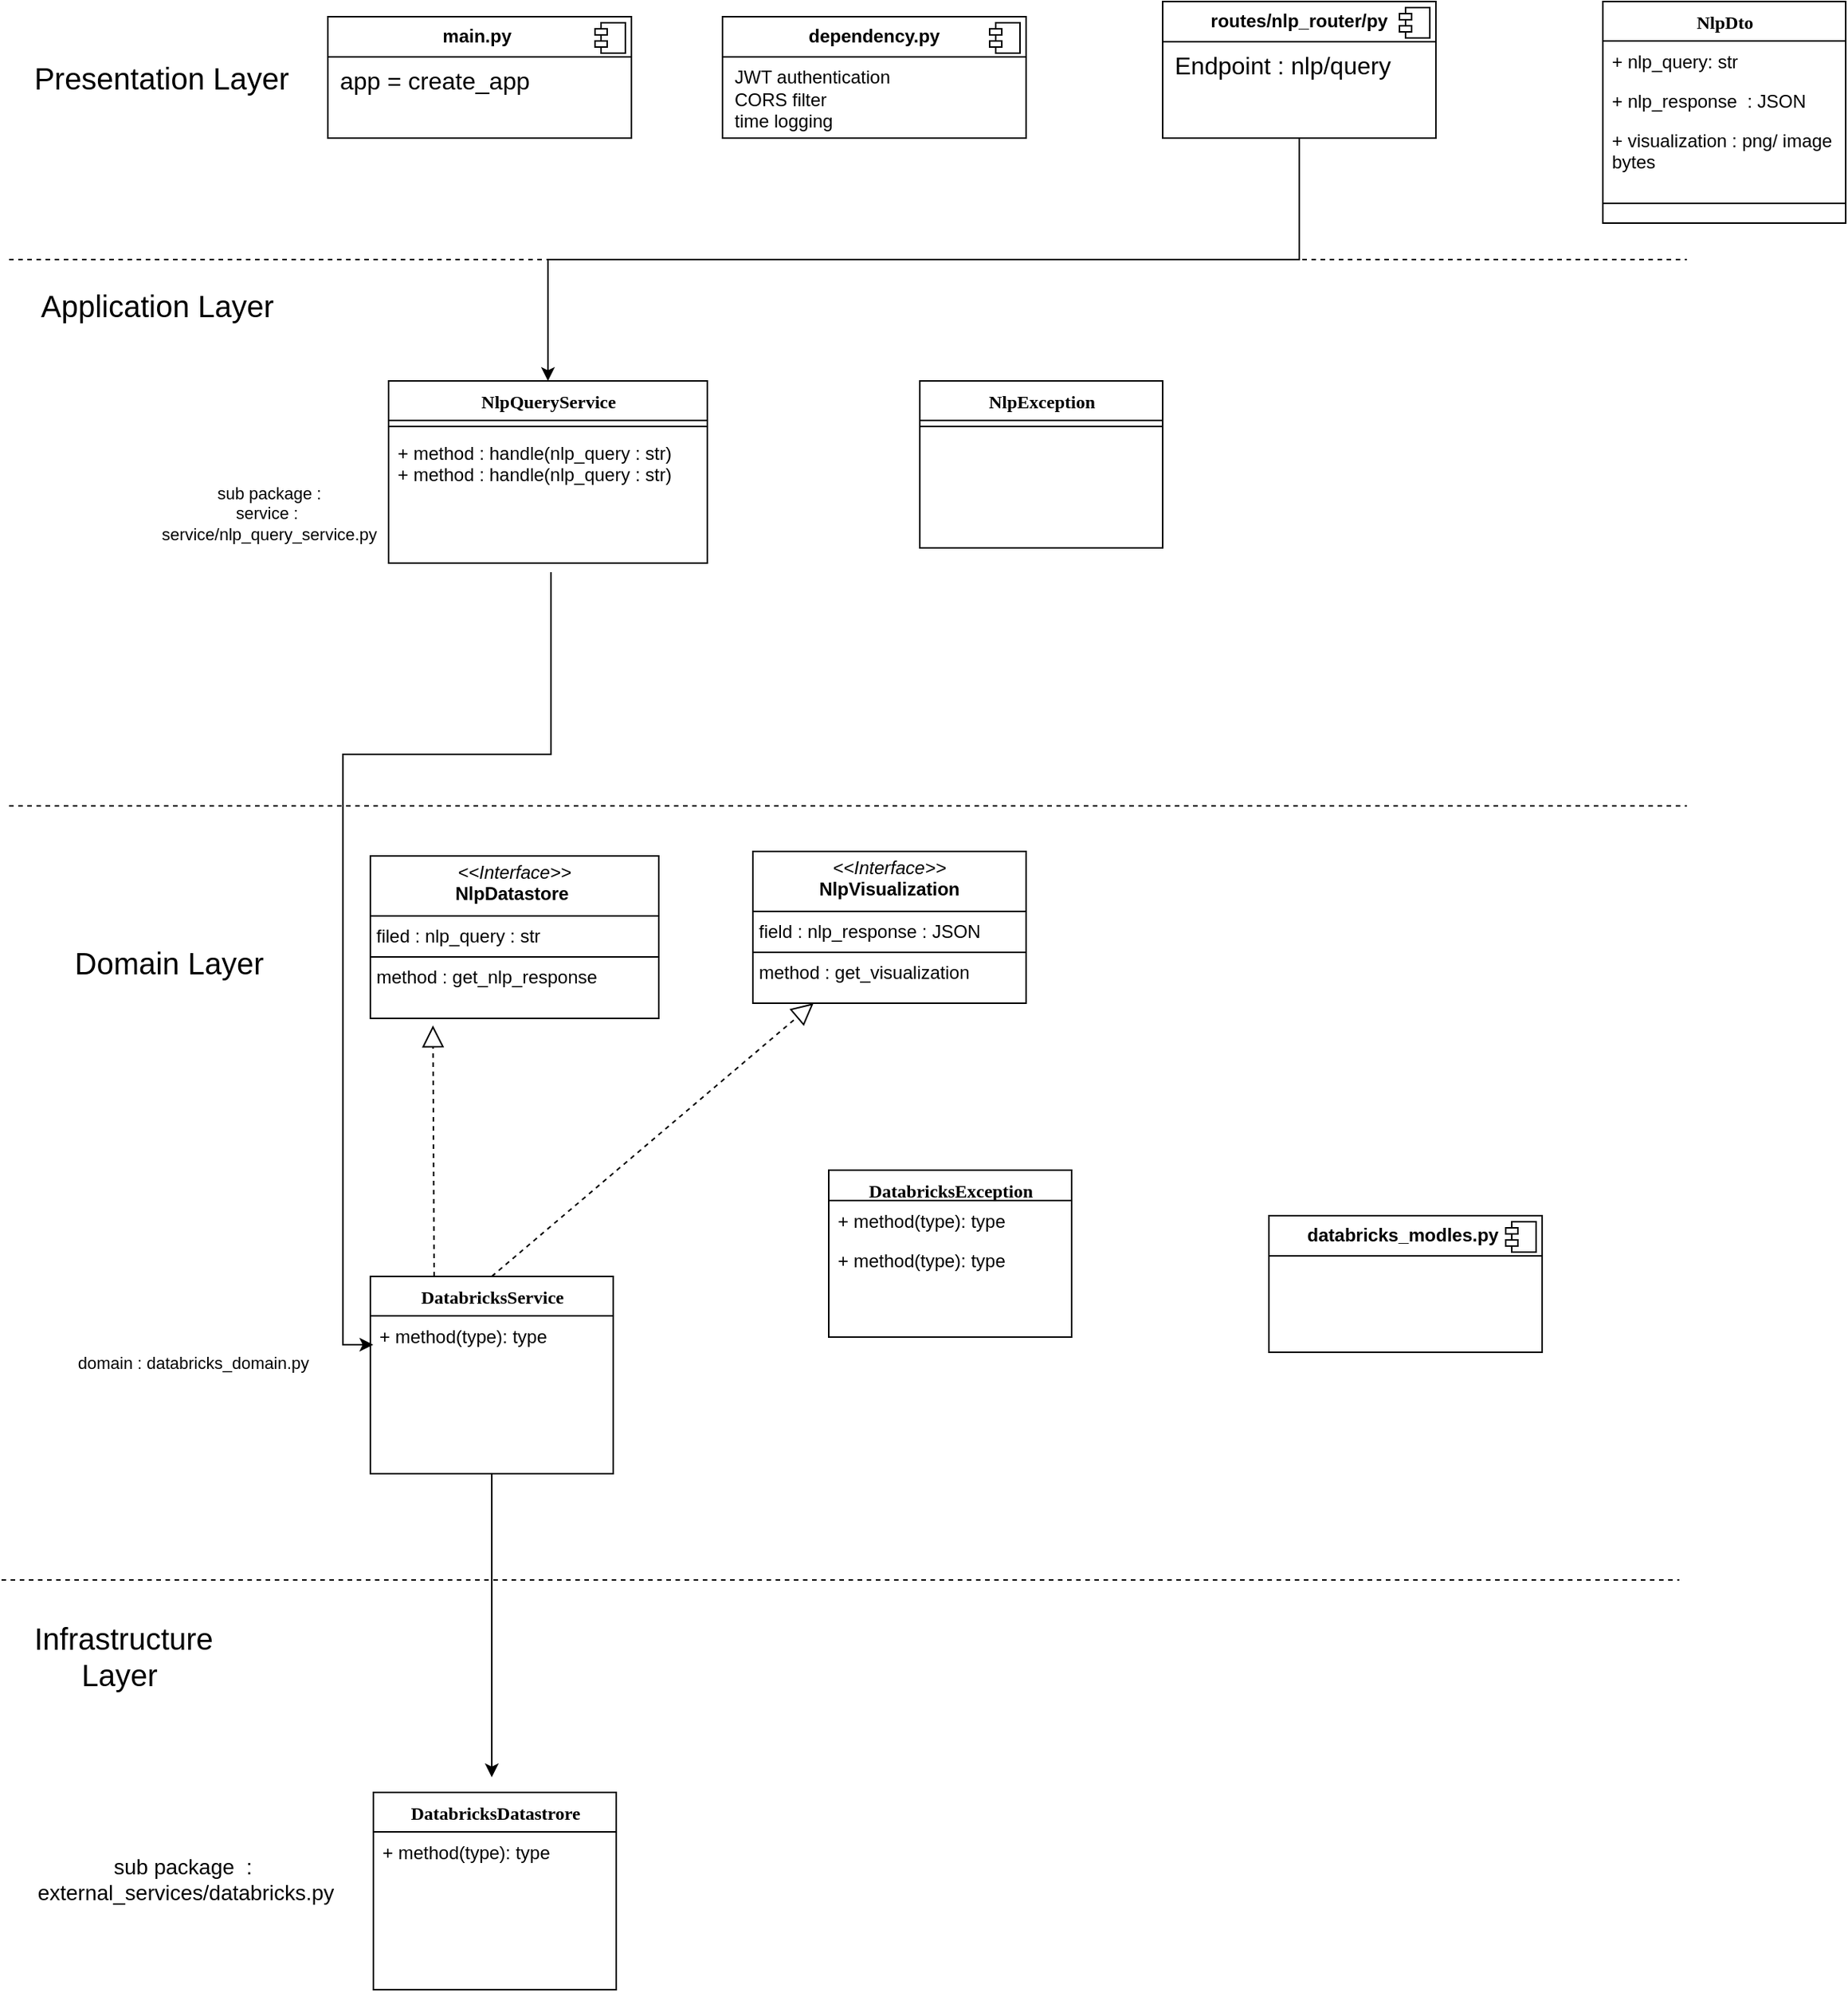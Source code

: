 <mxfile version="27.1.3">
  <diagram name="Page-1" id="9f46799a-70d6-7492-0946-bef42562c5a5">
    <mxGraphModel dx="2770" dy="1073" grid="1" gridSize="10" guides="1" tooltips="1" connect="1" arrows="1" fold="1" page="1" pageScale="1" pageWidth="1100" pageHeight="850" background="none" math="0" shadow="0">
      <root>
        <mxCell id="0" />
        <mxCell id="1" parent="0" />
        <mxCell id="78961159f06e98e8-17" value="NlpException" style="swimlane;html=1;fontStyle=1;align=center;verticalAlign=top;childLayout=stackLayout;horizontal=1;startSize=26;horizontalStack=0;resizeParent=1;resizeLast=0;collapsible=1;marginBottom=0;swimlaneFillColor=#ffffff;rounded=0;shadow=0;comic=0;labelBackgroundColor=none;strokeWidth=1;fillColor=none;fontFamily=Verdana;fontSize=12" parent="1" vertex="1">
          <mxGeometry x="600" y="360" width="160" height="110" as="geometry" />
        </mxCell>
        <mxCell id="78961159f06e98e8-19" value="" style="line;html=1;strokeWidth=1;fillColor=none;align=left;verticalAlign=middle;spacingTop=-1;spacingLeft=3;spacingRight=3;rotatable=0;labelPosition=right;points=[];portConstraint=eastwest;" parent="78961159f06e98e8-17" vertex="1">
          <mxGeometry y="26" width="160" height="8" as="geometry" />
        </mxCell>
        <mxCell id="khlfSRlmgliCOFuRG5Gb-53" style="edgeStyle=orthogonalEdgeStyle;rounded=0;orthogonalLoop=1;jettySize=auto;html=1;" edge="1" parent="1" source="78961159f06e98e8-82">
          <mxGeometry relative="1" as="geometry">
            <mxPoint x="318" y="1280" as="targetPoint" />
          </mxGeometry>
        </mxCell>
        <mxCell id="78961159f06e98e8-82" value="DatabricksService" style="swimlane;html=1;fontStyle=1;align=center;verticalAlign=top;childLayout=stackLayout;horizontal=1;startSize=26;horizontalStack=0;resizeParent=1;resizeLast=0;collapsible=1;marginBottom=0;swimlaneFillColor=#ffffff;rounded=0;shadow=0;comic=0;labelBackgroundColor=none;strokeWidth=1;fillColor=none;fontFamily=Verdana;fontSize=12" parent="1" vertex="1">
          <mxGeometry x="238" y="950" width="160" height="130" as="geometry" />
        </mxCell>
        <mxCell id="78961159f06e98e8-91" value="+ method(type): type" style="text;html=1;strokeColor=none;fillColor=none;align=left;verticalAlign=top;spacingLeft=4;spacingRight=4;whiteSpace=wrap;overflow=hidden;rotatable=0;points=[[0,0.5],[1,0.5]];portConstraint=eastwest;" parent="78961159f06e98e8-82" vertex="1">
          <mxGeometry y="26" width="160" height="26" as="geometry" />
        </mxCell>
        <mxCell id="khlfSRlmgliCOFuRG5Gb-1" value="&lt;p style=&quot;margin:0px;margin-top:6px;text-align:center;&quot;&gt;&lt;b&gt;main.py&amp;nbsp;&lt;/b&gt;&lt;/p&gt;&lt;hr size=&quot;1&quot; style=&quot;border-style:solid;&quot;&gt;&lt;p style=&quot;margin:0px;margin-left:8px;&quot;&gt;&lt;font style=&quot;font-size: 16px;&quot;&gt;app = create_app&lt;/font&gt;&lt;/p&gt;" style="align=left;overflow=fill;html=1;dropTarget=0;whiteSpace=wrap;" vertex="1" parent="1">
          <mxGeometry x="210" y="120" width="200" height="80" as="geometry" />
        </mxCell>
        <mxCell id="khlfSRlmgliCOFuRG5Gb-2" value="" style="shape=component;jettyWidth=8;jettyHeight=4;" vertex="1" parent="khlfSRlmgliCOFuRG5Gb-1">
          <mxGeometry x="1" width="20" height="20" relative="1" as="geometry">
            <mxPoint x="-24" y="4" as="offset" />
          </mxGeometry>
        </mxCell>
        <mxCell id="khlfSRlmgliCOFuRG5Gb-3" value="&lt;p style=&quot;margin:0px;margin-top:6px;text-align:center;&quot;&gt;&lt;b&gt;dependency.py&lt;/b&gt;&lt;/p&gt;&lt;hr size=&quot;1&quot; style=&quot;border-style:solid;&quot;&gt;&lt;p style=&quot;margin:0px;margin-left:8px;&quot;&gt;JWT authentication&lt;/p&gt;&lt;p style=&quot;margin:0px;margin-left:8px;&quot;&gt;CORS filter&lt;/p&gt;&lt;p style=&quot;margin:0px;margin-left:8px;&quot;&gt;time logging&lt;/p&gt;" style="align=left;overflow=fill;html=1;dropTarget=0;whiteSpace=wrap;" vertex="1" parent="1">
          <mxGeometry x="470" y="120" width="200" height="80" as="geometry" />
        </mxCell>
        <mxCell id="khlfSRlmgliCOFuRG5Gb-4" value="" style="shape=component;jettyWidth=8;jettyHeight=4;" vertex="1" parent="khlfSRlmgliCOFuRG5Gb-3">
          <mxGeometry x="1" width="20" height="20" relative="1" as="geometry">
            <mxPoint x="-24" y="4" as="offset" />
          </mxGeometry>
        </mxCell>
        <mxCell id="khlfSRlmgliCOFuRG5Gb-51" style="edgeStyle=orthogonalEdgeStyle;rounded=0;orthogonalLoop=1;jettySize=auto;html=1;exitX=0.5;exitY=1;exitDx=0;exitDy=0;" edge="1" parent="1" source="khlfSRlmgliCOFuRG5Gb-5" target="khlfSRlmgliCOFuRG5Gb-12">
          <mxGeometry relative="1" as="geometry" />
        </mxCell>
        <mxCell id="khlfSRlmgliCOFuRG5Gb-5" value="&lt;p style=&quot;margin:0px;margin-top:6px;text-align:center;&quot;&gt;&lt;b&gt;routes/nlp_router/py&lt;/b&gt;&lt;/p&gt;&lt;hr size=&quot;1&quot; style=&quot;border-style:solid;&quot;&gt;&lt;p style=&quot;margin:0px;margin-left:8px;&quot;&gt;&lt;font style=&quot;font-size: 16px;&quot;&gt;Endpoint : nlp/query&lt;/font&gt;&lt;/p&gt;" style="align=left;overflow=fill;html=1;dropTarget=0;whiteSpace=wrap;" vertex="1" parent="1">
          <mxGeometry x="760" y="110" width="180" height="90" as="geometry" />
        </mxCell>
        <mxCell id="khlfSRlmgliCOFuRG5Gb-6" value="" style="shape=component;jettyWidth=8;jettyHeight=4;" vertex="1" parent="khlfSRlmgliCOFuRG5Gb-5">
          <mxGeometry x="1" width="20" height="20" relative="1" as="geometry">
            <mxPoint x="-24" y="4" as="offset" />
          </mxGeometry>
        </mxCell>
        <mxCell id="khlfSRlmgliCOFuRG5Gb-8" value="" style="endArrow=none;dashed=1;html=1;rounded=0;" edge="1" parent="1">
          <mxGeometry width="50" height="50" relative="1" as="geometry">
            <mxPoint y="280" as="sourcePoint" />
            <mxPoint x="1105.333" y="280" as="targetPoint" />
          </mxGeometry>
        </mxCell>
        <mxCell id="khlfSRlmgliCOFuRG5Gb-9" value="&lt;font style=&quot;font-size: 20px;&quot;&gt;Presentation Layer&lt;/font&gt;" style="text;html=1;align=center;verticalAlign=middle;resizable=0;points=[];autosize=1;strokeColor=none;fillColor=none;" vertex="1" parent="1">
          <mxGeometry x="5" y="140" width="190" height="40" as="geometry" />
        </mxCell>
        <mxCell id="khlfSRlmgliCOFuRG5Gb-52" style="edgeStyle=orthogonalEdgeStyle;rounded=0;orthogonalLoop=1;jettySize=auto;html=1;entryX=0;entryY=0.5;entryDx=0;entryDy=0;" edge="1" parent="1">
          <mxGeometry relative="1" as="geometry">
            <mxPoint x="357.001" y="486" as="sourcePoint" />
            <mxPoint x="239.91" y="995.0" as="targetPoint" />
            <Array as="points">
              <mxPoint x="356.91" y="606" />
              <mxPoint x="219.91" y="606" />
              <mxPoint x="219.91" y="995" />
            </Array>
          </mxGeometry>
        </mxCell>
        <mxCell id="khlfSRlmgliCOFuRG5Gb-12" value="NlpQueryService" style="swimlane;html=1;fontStyle=1;align=center;verticalAlign=top;childLayout=stackLayout;horizontal=1;startSize=26;horizontalStack=0;resizeParent=1;resizeLast=0;collapsible=1;marginBottom=0;swimlaneFillColor=#ffffff;rounded=0;shadow=0;comic=0;labelBackgroundColor=none;strokeWidth=1;fillColor=none;fontFamily=Verdana;fontSize=12" vertex="1" parent="1">
          <mxGeometry x="250" y="360" width="210" height="120" as="geometry" />
        </mxCell>
        <mxCell id="khlfSRlmgliCOFuRG5Gb-20" value="" style="line;html=1;strokeWidth=1;fillColor=none;align=left;verticalAlign=middle;spacingTop=-1;spacingLeft=3;spacingRight=3;rotatable=0;labelPosition=right;points=[];portConstraint=eastwest;" vertex="1" parent="khlfSRlmgliCOFuRG5Gb-12">
          <mxGeometry y="26" width="210" height="8" as="geometry" />
        </mxCell>
        <mxCell id="khlfSRlmgliCOFuRG5Gb-21" value="+ method : handle(nlp_query : str)&lt;div&gt;+ method : handle(nlp_query : str)&lt;/div&gt;" style="text;html=1;strokeColor=none;fillColor=none;align=left;verticalAlign=top;spacingLeft=4;spacingRight=4;whiteSpace=wrap;overflow=hidden;rotatable=0;points=[[0,0.5],[1,0.5]];portConstraint=eastwest;" vertex="1" parent="khlfSRlmgliCOFuRG5Gb-12">
          <mxGeometry y="34" width="210" height="76" as="geometry" />
        </mxCell>
        <mxCell id="khlfSRlmgliCOFuRG5Gb-27" value="&lt;font style=&quot;font-size: 20px;&quot;&gt;Application Layer&amp;nbsp;&lt;/font&gt;" style="text;html=1;align=center;verticalAlign=middle;resizable=0;points=[];autosize=1;strokeColor=none;fillColor=none;" vertex="1" parent="1">
          <mxGeometry x="10" y="290" width="180" height="40" as="geometry" />
        </mxCell>
        <mxCell id="khlfSRlmgliCOFuRG5Gb-30" value="DatabricksException" style="swimlane;html=1;fontStyle=1;align=center;verticalAlign=top;childLayout=stackLayout;horizontal=1;startSize=20;horizontalStack=0;resizeParent=1;resizeLast=0;collapsible=1;marginBottom=0;swimlaneFillColor=#ffffff;rounded=0;shadow=0;comic=0;labelBackgroundColor=none;strokeWidth=1;fillColor=none;fontFamily=Verdana;fontSize=12" vertex="1" parent="1">
          <mxGeometry x="540" y="880" width="160" height="110" as="geometry" />
        </mxCell>
        <mxCell id="khlfSRlmgliCOFuRG5Gb-31" value="+ method(type): type" style="text;html=1;strokeColor=none;fillColor=none;align=left;verticalAlign=top;spacingLeft=4;spacingRight=4;whiteSpace=wrap;overflow=hidden;rotatable=0;points=[[0,0.5],[1,0.5]];portConstraint=eastwest;" vertex="1" parent="khlfSRlmgliCOFuRG5Gb-30">
          <mxGeometry y="20" width="160" height="26" as="geometry" />
        </mxCell>
        <mxCell id="khlfSRlmgliCOFuRG5Gb-32" value="+ method(type): type" style="text;html=1;strokeColor=none;fillColor=none;align=left;verticalAlign=top;spacingLeft=4;spacingRight=4;whiteSpace=wrap;overflow=hidden;rotatable=0;points=[[0,0.5],[1,0.5]];portConstraint=eastwest;" vertex="1" parent="khlfSRlmgliCOFuRG5Gb-30">
          <mxGeometry y="46" width="160" height="26" as="geometry" />
        </mxCell>
        <mxCell id="khlfSRlmgliCOFuRG5Gb-34" value="" style="endArrow=none;dashed=1;html=1;rounded=0;" edge="1" parent="1">
          <mxGeometry width="50" height="50" relative="1" as="geometry">
            <mxPoint y="640" as="sourcePoint" />
            <mxPoint x="1105.333" y="640" as="targetPoint" />
          </mxGeometry>
        </mxCell>
        <mxCell id="khlfSRlmgliCOFuRG5Gb-36" value="&lt;font style=&quot;font-size: 20px;&quot;&gt;Domain Layer&lt;/font&gt;" style="text;html=1;align=center;verticalAlign=middle;resizable=0;points=[];autosize=1;strokeColor=none;fillColor=none;" vertex="1" parent="1">
          <mxGeometry x="30" y="723" width="150" height="40" as="geometry" />
        </mxCell>
        <mxCell id="khlfSRlmgliCOFuRG5Gb-37" value="&lt;p style=&quot;margin:0px;margin-top:4px;text-align:center;&quot;&gt;&lt;i&gt;&amp;lt;&amp;lt;Interface&amp;gt;&amp;gt;&lt;/i&gt;&lt;br&gt;&lt;b&gt;NlpDatastore&amp;nbsp;&lt;/b&gt;&lt;/p&gt;&lt;hr size=&quot;1&quot; style=&quot;border-style:solid;&quot;&gt;&lt;p style=&quot;margin:0px;margin-left:4px;&quot;&gt;filed : nlp_query : str&lt;/p&gt;&lt;hr size=&quot;1&quot; style=&quot;border-style:solid;&quot;&gt;&lt;p style=&quot;margin:0px;margin-left:4px;&quot;&gt;method : get_nlp_response&lt;/p&gt;" style="verticalAlign=top;align=left;overflow=fill;html=1;whiteSpace=wrap;" vertex="1" parent="1">
          <mxGeometry x="238" y="673" width="190" height="107" as="geometry" />
        </mxCell>
        <mxCell id="khlfSRlmgliCOFuRG5Gb-38" value="&lt;p style=&quot;margin:0px;margin-top:4px;text-align:center;&quot;&gt;&lt;i&gt;&amp;lt;&amp;lt;Interface&amp;gt;&amp;gt;&lt;/i&gt;&lt;br&gt;&lt;b&gt;NlpVisualization&lt;/b&gt;&lt;/p&gt;&lt;hr size=&quot;1&quot; style=&quot;border-style:solid;&quot;&gt;&lt;p style=&quot;margin:0px;margin-left:4px;&quot;&gt;field : nlp_response : JSON&lt;/p&gt;&lt;hr size=&quot;1&quot; style=&quot;border-style:solid;&quot;&gt;&lt;p style=&quot;margin:0px;margin-left:4px;&quot;&gt;method : get_visualization&lt;/p&gt;" style="verticalAlign=top;align=left;overflow=fill;html=1;whiteSpace=wrap;" vertex="1" parent="1">
          <mxGeometry x="490" y="670" width="180" height="100" as="geometry" />
        </mxCell>
        <mxCell id="khlfSRlmgliCOFuRG5Gb-40" value="" style="endArrow=block;dashed=1;endFill=0;endSize=12;html=1;rounded=0;entryX=0.217;entryY=1.043;entryDx=0;entryDy=0;entryPerimeter=0;" edge="1" parent="1" target="khlfSRlmgliCOFuRG5Gb-37">
          <mxGeometry width="160" relative="1" as="geometry">
            <mxPoint x="280" y="950" as="sourcePoint" />
            <mxPoint x="290" y="790" as="targetPoint" />
          </mxGeometry>
        </mxCell>
        <mxCell id="khlfSRlmgliCOFuRG5Gb-41" value="" style="endArrow=block;dashed=1;endFill=0;endSize=12;html=1;rounded=0;entryX=0.217;entryY=1.043;entryDx=0;entryDy=0;entryPerimeter=0;exitX=0.5;exitY=0;exitDx=0;exitDy=0;" edge="1" parent="1" source="78961159f06e98e8-82">
          <mxGeometry width="160" relative="1" as="geometry">
            <mxPoint x="531" y="935" as="sourcePoint" />
            <mxPoint x="530" y="770" as="targetPoint" />
          </mxGeometry>
        </mxCell>
        <mxCell id="khlfSRlmgliCOFuRG5Gb-44" value="sub package :&lt;div&gt;service :&amp;nbsp;&lt;/div&gt;&lt;div&gt;service/nlp_query_service.py&lt;br&gt;&lt;br&gt;&lt;/div&gt;" style="edgeLabel;html=1;align=center;verticalAlign=middle;resizable=0;points=[];" vertex="1" connectable="0" parent="1">
          <mxGeometry x="50" y="470" width="210" as="geometry">
            <mxPoint x="16" y="-16" as="offset" />
          </mxGeometry>
        </mxCell>
        <mxCell id="khlfSRlmgliCOFuRG5Gb-45" value="&lt;span style=&quot;background-color: light-dark(#ffffff, var(--ge-dark-color, #121212)); color: light-dark(rgb(0, 0, 0), rgb(255, 255, 255));&quot;&gt;domain : databricks_domain.py&lt;/span&gt;&lt;div&gt;&lt;br&gt;&lt;/div&gt;" style="edgeLabel;html=1;align=center;verticalAlign=middle;resizable=0;points=[];" vertex="1" connectable="0" parent="1">
          <mxGeometry y="1030" width="210" as="geometry">
            <mxPoint x="16" y="-16" as="offset" />
          </mxGeometry>
        </mxCell>
        <mxCell id="khlfSRlmgliCOFuRG5Gb-46" value="" style="endArrow=none;dashed=1;html=1;rounded=0;" edge="1" parent="1">
          <mxGeometry width="50" height="50" relative="1" as="geometry">
            <mxPoint x="-5" y="1150" as="sourcePoint" />
            <mxPoint x="1100.333" y="1150" as="targetPoint" />
          </mxGeometry>
        </mxCell>
        <mxCell id="khlfSRlmgliCOFuRG5Gb-47" value="&lt;font style=&quot;font-size: 20px;&quot;&gt;Infrastructure &lt;br&gt;Layer&amp;nbsp;&lt;/font&gt;" style="text;html=1;align=center;verticalAlign=middle;resizable=0;points=[];autosize=1;strokeColor=none;fillColor=none;" vertex="1" parent="1">
          <mxGeometry x="5" y="1170" width="140" height="60" as="geometry" />
        </mxCell>
        <mxCell id="khlfSRlmgliCOFuRG5Gb-48" value="DatabricksDatastrore" style="swimlane;html=1;fontStyle=1;align=center;verticalAlign=top;childLayout=stackLayout;horizontal=1;startSize=26;horizontalStack=0;resizeParent=1;resizeLast=0;collapsible=1;marginBottom=0;swimlaneFillColor=#ffffff;rounded=0;shadow=0;comic=0;labelBackgroundColor=none;strokeWidth=1;fillColor=none;fontFamily=Verdana;fontSize=12" vertex="1" parent="1">
          <mxGeometry x="240" y="1290" width="160" height="130" as="geometry" />
        </mxCell>
        <mxCell id="khlfSRlmgliCOFuRG5Gb-49" value="+ method(type): type" style="text;html=1;strokeColor=none;fillColor=none;align=left;verticalAlign=top;spacingLeft=4;spacingRight=4;whiteSpace=wrap;overflow=hidden;rotatable=0;points=[[0,0.5],[1,0.5]];portConstraint=eastwest;" vertex="1" parent="khlfSRlmgliCOFuRG5Gb-48">
          <mxGeometry y="26" width="160" height="26" as="geometry" />
        </mxCell>
        <mxCell id="khlfSRlmgliCOFuRG5Gb-50" value="&lt;span style=&quot;background-color: light-dark(#ffffff, var(--ge-dark-color, #121212)); color: light-dark(rgb(0, 0, 0), rgb(255, 255, 255));&quot;&gt;&lt;font style=&quot;font-size: 14px;&quot;&gt;sub package&amp;nbsp; :&amp;nbsp;&lt;/font&gt;&lt;/span&gt;&lt;div&gt;&lt;span style=&quot;background-color: light-dark(#ffffff, var(--ge-dark-color, #121212)); color: light-dark(rgb(0, 0, 0), rgb(255, 255, 255));&quot;&gt;&lt;font style=&quot;font-size: 14px;&quot;&gt;external_services/databricks.py&lt;/font&gt;&lt;/span&gt;&lt;div&gt;&lt;br&gt;&lt;/div&gt;&lt;/div&gt;" style="edgeLabel;html=1;align=center;verticalAlign=middle;resizable=0;points=[];" vertex="1" connectable="0" parent="1">
          <mxGeometry x="-5" y="1370" width="210" as="geometry">
            <mxPoint x="16" y="-16" as="offset" />
          </mxGeometry>
        </mxCell>
        <mxCell id="khlfSRlmgliCOFuRG5Gb-54" value="NlpDto" style="swimlane;html=1;fontStyle=1;align=center;verticalAlign=top;childLayout=stackLayout;horizontal=1;startSize=26;horizontalStack=0;resizeParent=1;resizeLast=0;collapsible=1;marginBottom=0;swimlaneFillColor=#ffffff;rounded=0;shadow=0;comic=0;labelBackgroundColor=none;strokeWidth=1;fillColor=none;fontFamily=Verdana;fontSize=12" vertex="1" parent="1">
          <mxGeometry x="1050" y="110" width="160" height="146" as="geometry" />
        </mxCell>
        <mxCell id="khlfSRlmgliCOFuRG5Gb-55" value="+ nlp_query: str" style="text;html=1;strokeColor=none;fillColor=none;align=left;verticalAlign=top;spacingLeft=4;spacingRight=4;whiteSpace=wrap;overflow=hidden;rotatable=0;points=[[0,0.5],[1,0.5]];portConstraint=eastwest;" vertex="1" parent="khlfSRlmgliCOFuRG5Gb-54">
          <mxGeometry y="26" width="160" height="26" as="geometry" />
        </mxCell>
        <mxCell id="khlfSRlmgliCOFuRG5Gb-56" value="+ nlp_response&amp;nbsp; : JSON" style="text;html=1;strokeColor=none;fillColor=none;align=left;verticalAlign=top;spacingLeft=4;spacingRight=4;whiteSpace=wrap;overflow=hidden;rotatable=0;points=[[0,0.5],[1,0.5]];portConstraint=eastwest;" vertex="1" parent="khlfSRlmgliCOFuRG5Gb-54">
          <mxGeometry y="52" width="160" height="26" as="geometry" />
        </mxCell>
        <mxCell id="khlfSRlmgliCOFuRG5Gb-57" value="+ visualization : png/ image bytes" style="text;html=1;strokeColor=none;fillColor=none;align=left;verticalAlign=top;spacingLeft=4;spacingRight=4;whiteSpace=wrap;overflow=hidden;rotatable=0;points=[[0,0.5],[1,0.5]];portConstraint=eastwest;" vertex="1" parent="khlfSRlmgliCOFuRG5Gb-54">
          <mxGeometry y="78" width="160" height="42" as="geometry" />
        </mxCell>
        <mxCell id="khlfSRlmgliCOFuRG5Gb-58" value="" style="line;html=1;strokeWidth=1;fillColor=none;align=left;verticalAlign=middle;spacingTop=-1;spacingLeft=3;spacingRight=3;rotatable=0;labelPosition=right;points=[];portConstraint=eastwest;" vertex="1" parent="khlfSRlmgliCOFuRG5Gb-54">
          <mxGeometry y="120" width="160" height="26" as="geometry" />
        </mxCell>
        <mxCell id="khlfSRlmgliCOFuRG5Gb-60" value="&lt;p style=&quot;text-align: center; margin: 6px 0px 0px;&quot;&gt;&lt;span style=&quot;background-color: transparent; text-align: left;&quot;&gt;&lt;b&gt;databricks_modles.py&amp;nbsp;&lt;/b&gt;&lt;/span&gt;&lt;/p&gt;&lt;hr size=&quot;1&quot; style=&quot;border-style:solid;&quot;&gt;&lt;p style=&quot;margin:0px;margin-left:8px;&quot;&gt;&lt;br&gt;&lt;/p&gt;" style="align=left;overflow=fill;html=1;dropTarget=0;whiteSpace=wrap;" vertex="1" parent="1">
          <mxGeometry x="830" y="910" width="180" height="90" as="geometry" />
        </mxCell>
        <mxCell id="khlfSRlmgliCOFuRG5Gb-61" value="" style="shape=component;jettyWidth=8;jettyHeight=4;" vertex="1" parent="khlfSRlmgliCOFuRG5Gb-60">
          <mxGeometry x="1" width="20" height="20" relative="1" as="geometry">
            <mxPoint x="-24" y="4" as="offset" />
          </mxGeometry>
        </mxCell>
      </root>
    </mxGraphModel>
  </diagram>
</mxfile>
